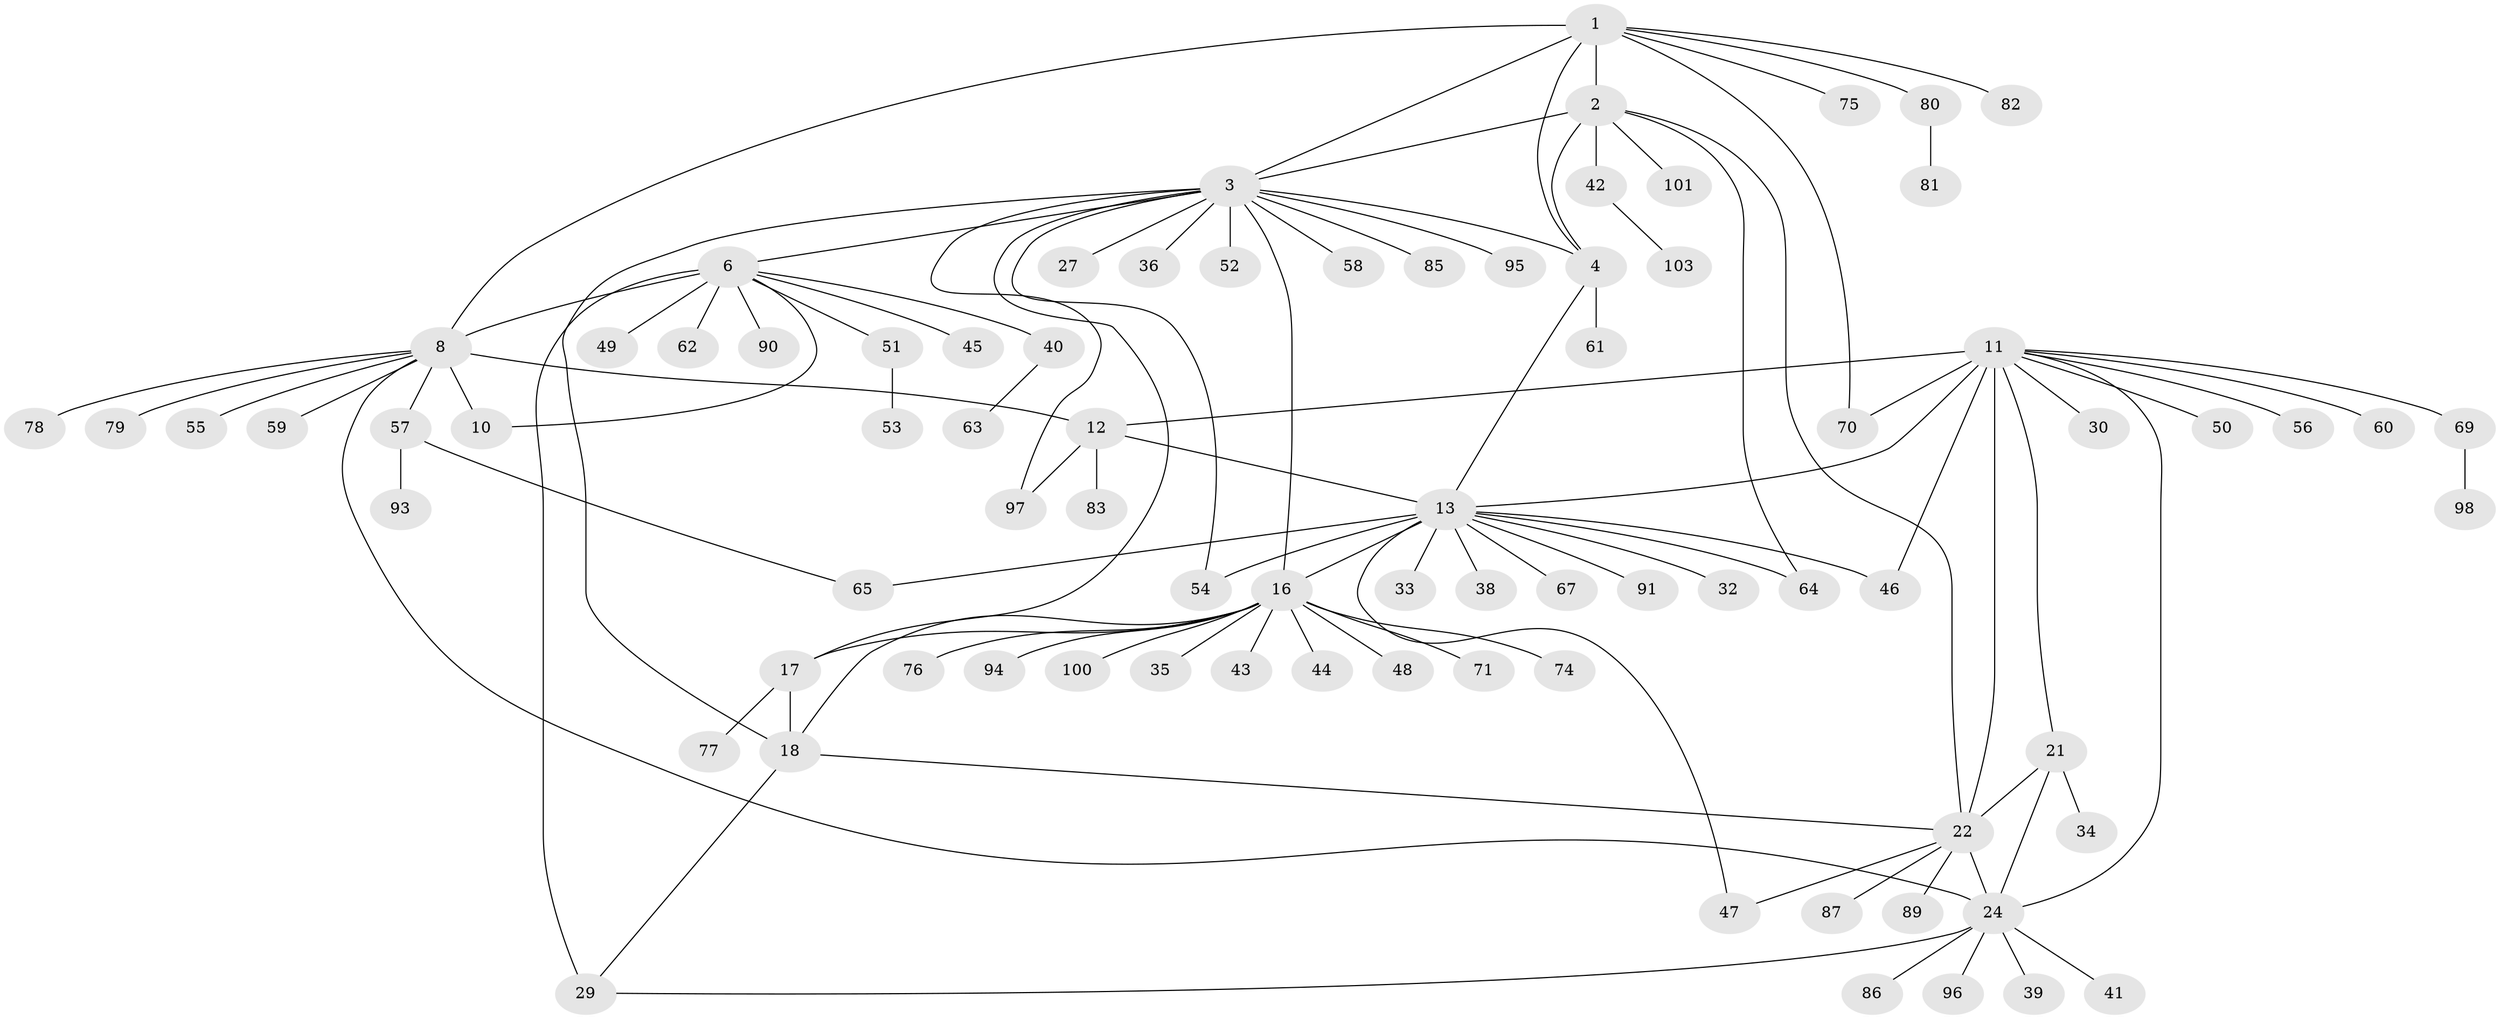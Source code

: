// original degree distribution, {10: 0.019417475728155338, 5: 0.04854368932038835, 6: 0.05825242718446602, 7: 0.02912621359223301, 11: 0.02912621359223301, 8: 0.009708737864077669, 13: 0.009708737864077669, 15: 0.009708737864077669, 9: 0.019417475728155338, 4: 0.009708737864077669, 1: 0.5825242718446602, 3: 0.04854368932038835, 2: 0.1262135922330097}
// Generated by graph-tools (version 1.1) at 2025/11/02/27/25 16:11:37]
// undirected, 81 vertices, 106 edges
graph export_dot {
graph [start="1"]
  node [color=gray90,style=filled];
  1 [super="+28"];
  2 [super="+5"];
  3 [super="+19"];
  4;
  6 [super="+7"];
  8 [super="+9"];
  10 [super="+31"];
  11 [super="+23"];
  12 [super="+15"];
  13 [super="+14"];
  16 [super="+92"];
  17 [super="+26"];
  18 [super="+20"];
  21 [super="+37"];
  22 [super="+25"];
  24 [super="+73"];
  27;
  29 [super="+84"];
  30;
  32;
  33;
  34 [super="+66"];
  35;
  36 [super="+72"];
  38;
  39;
  40 [super="+68"];
  41;
  42 [super="+102"];
  43;
  44;
  45;
  46;
  47 [super="+88"];
  48;
  49;
  50;
  51;
  52;
  53;
  54;
  55;
  56;
  57;
  58;
  59;
  60;
  61;
  62;
  63;
  64;
  65;
  67;
  69;
  70;
  71;
  74;
  75;
  76;
  77;
  78;
  79;
  80;
  81;
  82;
  83;
  85;
  86;
  87;
  89;
  90;
  91;
  93;
  94;
  95;
  96;
  97 [super="+99"];
  98;
  100;
  101;
  103;
  1 -- 2 [weight=2];
  1 -- 3;
  1 -- 4;
  1 -- 70;
  1 -- 75;
  1 -- 80;
  1 -- 82;
  1 -- 8;
  2 -- 3 [weight=2];
  2 -- 4 [weight=2];
  2 -- 64;
  2 -- 101;
  2 -- 22;
  2 -- 42;
  3 -- 4;
  3 -- 27;
  3 -- 52;
  3 -- 58;
  3 -- 85;
  3 -- 95;
  3 -- 16;
  3 -- 17;
  3 -- 18 [weight=2];
  3 -- 97;
  3 -- 36;
  3 -- 54;
  3 -- 6;
  4 -- 13;
  4 -- 61;
  6 -- 8 [weight=4];
  6 -- 10 [weight=2];
  6 -- 40;
  6 -- 45;
  6 -- 49;
  6 -- 51;
  6 -- 62;
  6 -- 90;
  6 -- 29;
  8 -- 10 [weight=2];
  8 -- 24;
  8 -- 78;
  8 -- 79;
  8 -- 55;
  8 -- 57;
  8 -- 59;
  8 -- 12;
  11 -- 12 [weight=2];
  11 -- 13 [weight=2];
  11 -- 30;
  11 -- 50;
  11 -- 60;
  11 -- 69;
  11 -- 70;
  11 -- 46;
  11 -- 21;
  11 -- 22 [weight=2];
  11 -- 24;
  11 -- 56;
  12 -- 13 [weight=4];
  12 -- 83;
  12 -- 97;
  13 -- 16;
  13 -- 32;
  13 -- 33;
  13 -- 46;
  13 -- 47;
  13 -- 64;
  13 -- 65;
  13 -- 67;
  13 -- 54;
  13 -- 38;
  13 -- 91;
  16 -- 17;
  16 -- 18 [weight=2];
  16 -- 35;
  16 -- 43;
  16 -- 44;
  16 -- 48;
  16 -- 71;
  16 -- 74;
  16 -- 76;
  16 -- 94;
  16 -- 100;
  17 -- 18 [weight=2];
  17 -- 77;
  18 -- 29;
  18 -- 22;
  21 -- 22 [weight=2];
  21 -- 24;
  21 -- 34;
  22 -- 24 [weight=2];
  22 -- 47;
  22 -- 87;
  22 -- 89;
  24 -- 29;
  24 -- 39;
  24 -- 41;
  24 -- 86;
  24 -- 96;
  40 -- 63;
  42 -- 103;
  51 -- 53;
  57 -- 65;
  57 -- 93;
  69 -- 98;
  80 -- 81;
}
